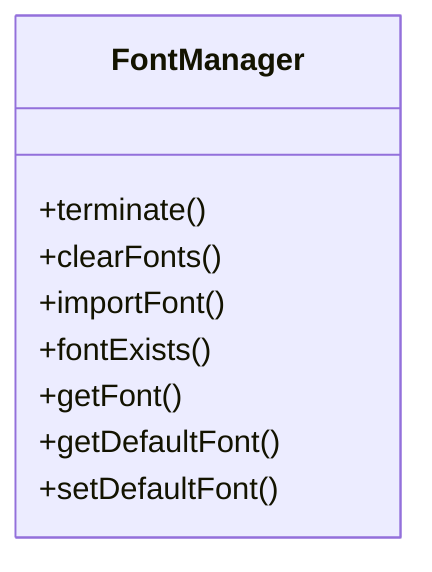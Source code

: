 classDiagram
    class FontManager {
        +terminate()
        +clearFonts()
        +importFont()
        +fontExists()
        +getFont()
        +getDefaultFont()
        +setDefaultFont()
    }